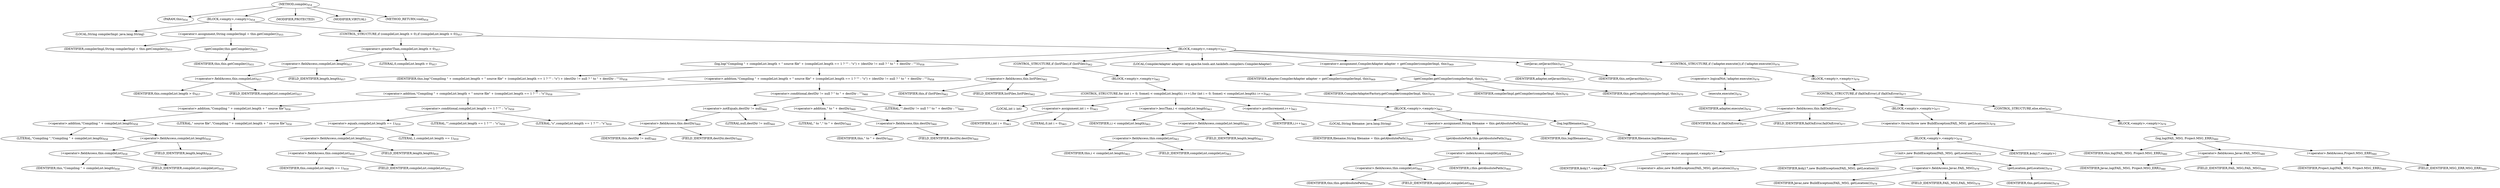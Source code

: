 digraph "compile" {  
"1643" [label = <(METHOD,compile)<SUB>954</SUB>> ]
"93" [label = <(PARAM,this)<SUB>954</SUB>> ]
"1644" [label = <(BLOCK,&lt;empty&gt;,&lt;empty&gt;)<SUB>954</SUB>> ]
"1645" [label = <(LOCAL,String compilerImpl: java.lang.String)> ]
"1646" [label = <(&lt;operator&gt;.assignment,String compilerImpl = this.getCompiler())<SUB>955</SUB>> ]
"1647" [label = <(IDENTIFIER,compilerImpl,String compilerImpl = this.getCompiler())<SUB>955</SUB>> ]
"1648" [label = <(getCompiler,this.getCompiler())<SUB>955</SUB>> ]
"92" [label = <(IDENTIFIER,this,this.getCompiler())<SUB>955</SUB>> ]
"1649" [label = <(CONTROL_STRUCTURE,if (compileList.length &gt; 0),if (compileList.length &gt; 0))<SUB>957</SUB>> ]
"1650" [label = <(&lt;operator&gt;.greaterThan,compileList.length &gt; 0)<SUB>957</SUB>> ]
"1651" [label = <(&lt;operator&gt;.fieldAccess,compileList.length)<SUB>957</SUB>> ]
"1652" [label = <(&lt;operator&gt;.fieldAccess,this.compileList)<SUB>957</SUB>> ]
"1653" [label = <(IDENTIFIER,this,compileList.length &gt; 0)<SUB>957</SUB>> ]
"1654" [label = <(FIELD_IDENTIFIER,compileList,compileList)<SUB>957</SUB>> ]
"1655" [label = <(FIELD_IDENTIFIER,length,length)<SUB>957</SUB>> ]
"1656" [label = <(LITERAL,0,compileList.length &gt; 0)<SUB>957</SUB>> ]
"1657" [label = <(BLOCK,&lt;empty&gt;,&lt;empty&gt;)<SUB>957</SUB>> ]
"1658" [label = <(log,log(&quot;Compiling &quot; + compileList.length + &quot; source file&quot; + (compileList.length == 1 ? &quot;&quot; : &quot;s&quot;) + (destDir != null ? &quot; to &quot; + destDir : &quot;&quot;)))<SUB>958</SUB>> ]
"94" [label = <(IDENTIFIER,this,log(&quot;Compiling &quot; + compileList.length + &quot; source file&quot; + (compileList.length == 1 ? &quot;&quot; : &quot;s&quot;) + (destDir != null ? &quot; to &quot; + destDir : &quot;&quot;)))<SUB>958</SUB>> ]
"1659" [label = <(&lt;operator&gt;.addition,&quot;Compiling &quot; + compileList.length + &quot; source file&quot; + (compileList.length == 1 ? &quot;&quot; : &quot;s&quot;) + (destDir != null ? &quot; to &quot; + destDir : &quot;&quot;))<SUB>958</SUB>> ]
"1660" [label = <(&lt;operator&gt;.addition,&quot;Compiling &quot; + compileList.length + &quot; source file&quot; + (compileList.length == 1 ? &quot;&quot; : &quot;s&quot;))<SUB>958</SUB>> ]
"1661" [label = <(&lt;operator&gt;.addition,&quot;Compiling &quot; + compileList.length + &quot; source file&quot;)<SUB>958</SUB>> ]
"1662" [label = <(&lt;operator&gt;.addition,&quot;Compiling &quot; + compileList.length)<SUB>958</SUB>> ]
"1663" [label = <(LITERAL,&quot;Compiling &quot;,&quot;Compiling &quot; + compileList.length)<SUB>958</SUB>> ]
"1664" [label = <(&lt;operator&gt;.fieldAccess,compileList.length)<SUB>958</SUB>> ]
"1665" [label = <(&lt;operator&gt;.fieldAccess,this.compileList)<SUB>958</SUB>> ]
"1666" [label = <(IDENTIFIER,this,&quot;Compiling &quot; + compileList.length)<SUB>958</SUB>> ]
"1667" [label = <(FIELD_IDENTIFIER,compileList,compileList)<SUB>958</SUB>> ]
"1668" [label = <(FIELD_IDENTIFIER,length,length)<SUB>958</SUB>> ]
"1669" [label = <(LITERAL,&quot; source file&quot;,&quot;Compiling &quot; + compileList.length + &quot; source file&quot;)<SUB>958</SUB>> ]
"1670" [label = <(&lt;operator&gt;.conditional,compileList.length == 1 ? &quot;&quot; : &quot;s&quot;)<SUB>959</SUB>> ]
"1671" [label = <(&lt;operator&gt;.equals,compileList.length == 1)<SUB>959</SUB>> ]
"1672" [label = <(&lt;operator&gt;.fieldAccess,compileList.length)<SUB>959</SUB>> ]
"1673" [label = <(&lt;operator&gt;.fieldAccess,this.compileList)<SUB>959</SUB>> ]
"1674" [label = <(IDENTIFIER,this,compileList.length == 1)<SUB>959</SUB>> ]
"1675" [label = <(FIELD_IDENTIFIER,compileList,compileList)<SUB>959</SUB>> ]
"1676" [label = <(FIELD_IDENTIFIER,length,length)<SUB>959</SUB>> ]
"1677" [label = <(LITERAL,1,compileList.length == 1)<SUB>959</SUB>> ]
"1678" [label = <(LITERAL,&quot;&quot;,compileList.length == 1 ? &quot;&quot; : &quot;s&quot;)<SUB>959</SUB>> ]
"1679" [label = <(LITERAL,&quot;s&quot;,compileList.length == 1 ? &quot;&quot; : &quot;s&quot;)<SUB>959</SUB>> ]
"1680" [label = <(&lt;operator&gt;.conditional,destDir != null ? &quot; to &quot; + destDir : &quot;&quot;)<SUB>960</SUB>> ]
"1681" [label = <(&lt;operator&gt;.notEquals,destDir != null)<SUB>960</SUB>> ]
"1682" [label = <(&lt;operator&gt;.fieldAccess,this.destDir)<SUB>960</SUB>> ]
"1683" [label = <(IDENTIFIER,this,destDir != null)<SUB>960</SUB>> ]
"1684" [label = <(FIELD_IDENTIFIER,destDir,destDir)<SUB>960</SUB>> ]
"1685" [label = <(LITERAL,null,destDir != null)<SUB>960</SUB>> ]
"1686" [label = <(&lt;operator&gt;.addition,&quot; to &quot; + destDir)<SUB>960</SUB>> ]
"1687" [label = <(LITERAL,&quot; to &quot;,&quot; to &quot; + destDir)<SUB>960</SUB>> ]
"1688" [label = <(&lt;operator&gt;.fieldAccess,this.destDir)<SUB>960</SUB>> ]
"1689" [label = <(IDENTIFIER,this,&quot; to &quot; + destDir)<SUB>960</SUB>> ]
"1690" [label = <(FIELD_IDENTIFIER,destDir,destDir)<SUB>960</SUB>> ]
"1691" [label = <(LITERAL,&quot;&quot;,destDir != null ? &quot; to &quot; + destDir : &quot;&quot;)<SUB>960</SUB>> ]
"1692" [label = <(CONTROL_STRUCTURE,if (listFiles),if (listFiles))<SUB>962</SUB>> ]
"1693" [label = <(&lt;operator&gt;.fieldAccess,this.listFiles)<SUB>962</SUB>> ]
"1694" [label = <(IDENTIFIER,this,if (listFiles))<SUB>962</SUB>> ]
"1695" [label = <(FIELD_IDENTIFIER,listFiles,listFiles)<SUB>962</SUB>> ]
"1696" [label = <(BLOCK,&lt;empty&gt;,&lt;empty&gt;)<SUB>962</SUB>> ]
"1697" [label = <(CONTROL_STRUCTURE,for (int i = 0; Some(i &lt; compileList.length); i++),for (int i = 0; Some(i &lt; compileList.length); i++))<SUB>963</SUB>> ]
"1698" [label = <(LOCAL,int i: int)> ]
"1699" [label = <(&lt;operator&gt;.assignment,int i = 0)<SUB>963</SUB>> ]
"1700" [label = <(IDENTIFIER,i,int i = 0)<SUB>963</SUB>> ]
"1701" [label = <(LITERAL,0,int i = 0)<SUB>963</SUB>> ]
"1702" [label = <(&lt;operator&gt;.lessThan,i &lt; compileList.length)<SUB>963</SUB>> ]
"1703" [label = <(IDENTIFIER,i,i &lt; compileList.length)<SUB>963</SUB>> ]
"1704" [label = <(&lt;operator&gt;.fieldAccess,compileList.length)<SUB>963</SUB>> ]
"1705" [label = <(&lt;operator&gt;.fieldAccess,this.compileList)<SUB>963</SUB>> ]
"1706" [label = <(IDENTIFIER,this,i &lt; compileList.length)<SUB>963</SUB>> ]
"1707" [label = <(FIELD_IDENTIFIER,compileList,compileList)<SUB>963</SUB>> ]
"1708" [label = <(FIELD_IDENTIFIER,length,length)<SUB>963</SUB>> ]
"1709" [label = <(&lt;operator&gt;.postIncrement,i++)<SUB>963</SUB>> ]
"1710" [label = <(IDENTIFIER,i,i++)<SUB>963</SUB>> ]
"1711" [label = <(BLOCK,&lt;empty&gt;,&lt;empty&gt;)<SUB>963</SUB>> ]
"1712" [label = <(LOCAL,String filename: java.lang.String)> ]
"1713" [label = <(&lt;operator&gt;.assignment,String filename = this.getAbsolutePath())<SUB>964</SUB>> ]
"1714" [label = <(IDENTIFIER,filename,String filename = this.getAbsolutePath())<SUB>964</SUB>> ]
"1715" [label = <(getAbsolutePath,this.getAbsolutePath())<SUB>964</SUB>> ]
"1716" [label = <(&lt;operator&gt;.indexAccess,compileList[i])<SUB>964</SUB>> ]
"1717" [label = <(&lt;operator&gt;.fieldAccess,this.compileList)<SUB>964</SUB>> ]
"1718" [label = <(IDENTIFIER,this,this.getAbsolutePath())<SUB>964</SUB>> ]
"1719" [label = <(FIELD_IDENTIFIER,compileList,compileList)<SUB>964</SUB>> ]
"1720" [label = <(IDENTIFIER,i,this.getAbsolutePath())<SUB>964</SUB>> ]
"1721" [label = <(log,log(filename))<SUB>965</SUB>> ]
"95" [label = <(IDENTIFIER,this,log(filename))<SUB>965</SUB>> ]
"1722" [label = <(IDENTIFIER,filename,log(filename))<SUB>965</SUB>> ]
"1723" [label = <(LOCAL,CompilerAdapter adapter: org.apache.tools.ant.taskdefs.compilers.CompilerAdapter)> ]
"1724" [label = <(&lt;operator&gt;.assignment,CompilerAdapter adapter = getCompiler(compilerImpl, this))<SUB>969</SUB>> ]
"1725" [label = <(IDENTIFIER,adapter,CompilerAdapter adapter = getCompiler(compilerImpl, this))<SUB>969</SUB>> ]
"1726" [label = <(getCompiler,getCompiler(compilerImpl, this))<SUB>970</SUB>> ]
"1727" [label = <(IDENTIFIER,CompilerAdapterFactory,getCompiler(compilerImpl, this))<SUB>970</SUB>> ]
"1728" [label = <(IDENTIFIER,compilerImpl,getCompiler(compilerImpl, this))<SUB>970</SUB>> ]
"96" [label = <(IDENTIFIER,this,getCompiler(compilerImpl, this))<SUB>970</SUB>> ]
"1729" [label = <(setJavac,setJavac(this))<SUB>973</SUB>> ]
"1730" [label = <(IDENTIFIER,adapter,setJavac(this))<SUB>973</SUB>> ]
"97" [label = <(IDENTIFIER,this,setJavac(this))<SUB>973</SUB>> ]
"1731" [label = <(CONTROL_STRUCTURE,if (!adapter.execute()),if (!adapter.execute()))<SUB>976</SUB>> ]
"1732" [label = <(&lt;operator&gt;.logicalNot,!adapter.execute())<SUB>976</SUB>> ]
"1733" [label = <(execute,execute())<SUB>976</SUB>> ]
"1734" [label = <(IDENTIFIER,adapter,execute())<SUB>976</SUB>> ]
"1735" [label = <(BLOCK,&lt;empty&gt;,&lt;empty&gt;)<SUB>976</SUB>> ]
"1736" [label = <(CONTROL_STRUCTURE,if (failOnError),if (failOnError))<SUB>977</SUB>> ]
"1737" [label = <(&lt;operator&gt;.fieldAccess,this.failOnError)<SUB>977</SUB>> ]
"1738" [label = <(IDENTIFIER,this,if (failOnError))<SUB>977</SUB>> ]
"1739" [label = <(FIELD_IDENTIFIER,failOnError,failOnError)<SUB>977</SUB>> ]
"1740" [label = <(BLOCK,&lt;empty&gt;,&lt;empty&gt;)<SUB>977</SUB>> ]
"1741" [label = <(&lt;operator&gt;.throw,throw new BuildException(FAIL_MSG, getLocation());)<SUB>978</SUB>> ]
"1742" [label = <(BLOCK,&lt;empty&gt;,&lt;empty&gt;)<SUB>978</SUB>> ]
"1743" [label = <(&lt;operator&gt;.assignment,&lt;empty&gt;)> ]
"1744" [label = <(IDENTIFIER,$obj17,&lt;empty&gt;)> ]
"1745" [label = <(&lt;operator&gt;.alloc,new BuildException(FAIL_MSG, getLocation()))<SUB>978</SUB>> ]
"1746" [label = <(&lt;init&gt;,new BuildException(FAIL_MSG, getLocation()))<SUB>978</SUB>> ]
"1747" [label = <(IDENTIFIER,$obj17,new BuildException(FAIL_MSG, getLocation()))> ]
"1748" [label = <(&lt;operator&gt;.fieldAccess,Javac.FAIL_MSG)<SUB>978</SUB>> ]
"1749" [label = <(IDENTIFIER,Javac,new BuildException(FAIL_MSG, getLocation()))<SUB>978</SUB>> ]
"1750" [label = <(FIELD_IDENTIFIER,FAIL_MSG,FAIL_MSG)<SUB>978</SUB>> ]
"1751" [label = <(getLocation,getLocation())<SUB>978</SUB>> ]
"98" [label = <(IDENTIFIER,this,getLocation())<SUB>978</SUB>> ]
"1752" [label = <(IDENTIFIER,$obj17,&lt;empty&gt;)> ]
"1753" [label = <(CONTROL_STRUCTURE,else,else)<SUB>979</SUB>> ]
"1754" [label = <(BLOCK,&lt;empty&gt;,&lt;empty&gt;)<SUB>979</SUB>> ]
"1755" [label = <(log,log(FAIL_MSG, Project.MSG_ERR))<SUB>980</SUB>> ]
"99" [label = <(IDENTIFIER,this,log(FAIL_MSG, Project.MSG_ERR))<SUB>980</SUB>> ]
"1756" [label = <(&lt;operator&gt;.fieldAccess,Javac.FAIL_MSG)<SUB>980</SUB>> ]
"1757" [label = <(IDENTIFIER,Javac,log(FAIL_MSG, Project.MSG_ERR))<SUB>980</SUB>> ]
"1758" [label = <(FIELD_IDENTIFIER,FAIL_MSG,FAIL_MSG)<SUB>980</SUB>> ]
"1759" [label = <(&lt;operator&gt;.fieldAccess,Project.MSG_ERR)<SUB>980</SUB>> ]
"1760" [label = <(IDENTIFIER,Project,log(FAIL_MSG, Project.MSG_ERR))<SUB>980</SUB>> ]
"1761" [label = <(FIELD_IDENTIFIER,MSG_ERR,MSG_ERR)<SUB>980</SUB>> ]
"1762" [label = <(MODIFIER,PROTECTED)> ]
"1763" [label = <(MODIFIER,VIRTUAL)> ]
"1764" [label = <(METHOD_RETURN,void)<SUB>954</SUB>> ]
  "1643" -> "93" 
  "1643" -> "1644" 
  "1643" -> "1762" 
  "1643" -> "1763" 
  "1643" -> "1764" 
  "1644" -> "1645" 
  "1644" -> "1646" 
  "1644" -> "1649" 
  "1646" -> "1647" 
  "1646" -> "1648" 
  "1648" -> "92" 
  "1649" -> "1650" 
  "1649" -> "1657" 
  "1650" -> "1651" 
  "1650" -> "1656" 
  "1651" -> "1652" 
  "1651" -> "1655" 
  "1652" -> "1653" 
  "1652" -> "1654" 
  "1657" -> "1658" 
  "1657" -> "1692" 
  "1657" -> "1723" 
  "1657" -> "1724" 
  "1657" -> "1729" 
  "1657" -> "1731" 
  "1658" -> "94" 
  "1658" -> "1659" 
  "1659" -> "1660" 
  "1659" -> "1680" 
  "1660" -> "1661" 
  "1660" -> "1670" 
  "1661" -> "1662" 
  "1661" -> "1669" 
  "1662" -> "1663" 
  "1662" -> "1664" 
  "1664" -> "1665" 
  "1664" -> "1668" 
  "1665" -> "1666" 
  "1665" -> "1667" 
  "1670" -> "1671" 
  "1670" -> "1678" 
  "1670" -> "1679" 
  "1671" -> "1672" 
  "1671" -> "1677" 
  "1672" -> "1673" 
  "1672" -> "1676" 
  "1673" -> "1674" 
  "1673" -> "1675" 
  "1680" -> "1681" 
  "1680" -> "1686" 
  "1680" -> "1691" 
  "1681" -> "1682" 
  "1681" -> "1685" 
  "1682" -> "1683" 
  "1682" -> "1684" 
  "1686" -> "1687" 
  "1686" -> "1688" 
  "1688" -> "1689" 
  "1688" -> "1690" 
  "1692" -> "1693" 
  "1692" -> "1696" 
  "1693" -> "1694" 
  "1693" -> "1695" 
  "1696" -> "1697" 
  "1697" -> "1698" 
  "1697" -> "1699" 
  "1697" -> "1702" 
  "1697" -> "1709" 
  "1697" -> "1711" 
  "1699" -> "1700" 
  "1699" -> "1701" 
  "1702" -> "1703" 
  "1702" -> "1704" 
  "1704" -> "1705" 
  "1704" -> "1708" 
  "1705" -> "1706" 
  "1705" -> "1707" 
  "1709" -> "1710" 
  "1711" -> "1712" 
  "1711" -> "1713" 
  "1711" -> "1721" 
  "1713" -> "1714" 
  "1713" -> "1715" 
  "1715" -> "1716" 
  "1716" -> "1717" 
  "1716" -> "1720" 
  "1717" -> "1718" 
  "1717" -> "1719" 
  "1721" -> "95" 
  "1721" -> "1722" 
  "1724" -> "1725" 
  "1724" -> "1726" 
  "1726" -> "1727" 
  "1726" -> "1728" 
  "1726" -> "96" 
  "1729" -> "1730" 
  "1729" -> "97" 
  "1731" -> "1732" 
  "1731" -> "1735" 
  "1732" -> "1733" 
  "1733" -> "1734" 
  "1735" -> "1736" 
  "1736" -> "1737" 
  "1736" -> "1740" 
  "1736" -> "1753" 
  "1737" -> "1738" 
  "1737" -> "1739" 
  "1740" -> "1741" 
  "1741" -> "1742" 
  "1742" -> "1743" 
  "1742" -> "1746" 
  "1742" -> "1752" 
  "1743" -> "1744" 
  "1743" -> "1745" 
  "1746" -> "1747" 
  "1746" -> "1748" 
  "1746" -> "1751" 
  "1748" -> "1749" 
  "1748" -> "1750" 
  "1751" -> "98" 
  "1753" -> "1754" 
  "1754" -> "1755" 
  "1755" -> "99" 
  "1755" -> "1756" 
  "1755" -> "1759" 
  "1756" -> "1757" 
  "1756" -> "1758" 
  "1759" -> "1760" 
  "1759" -> "1761" 
}
